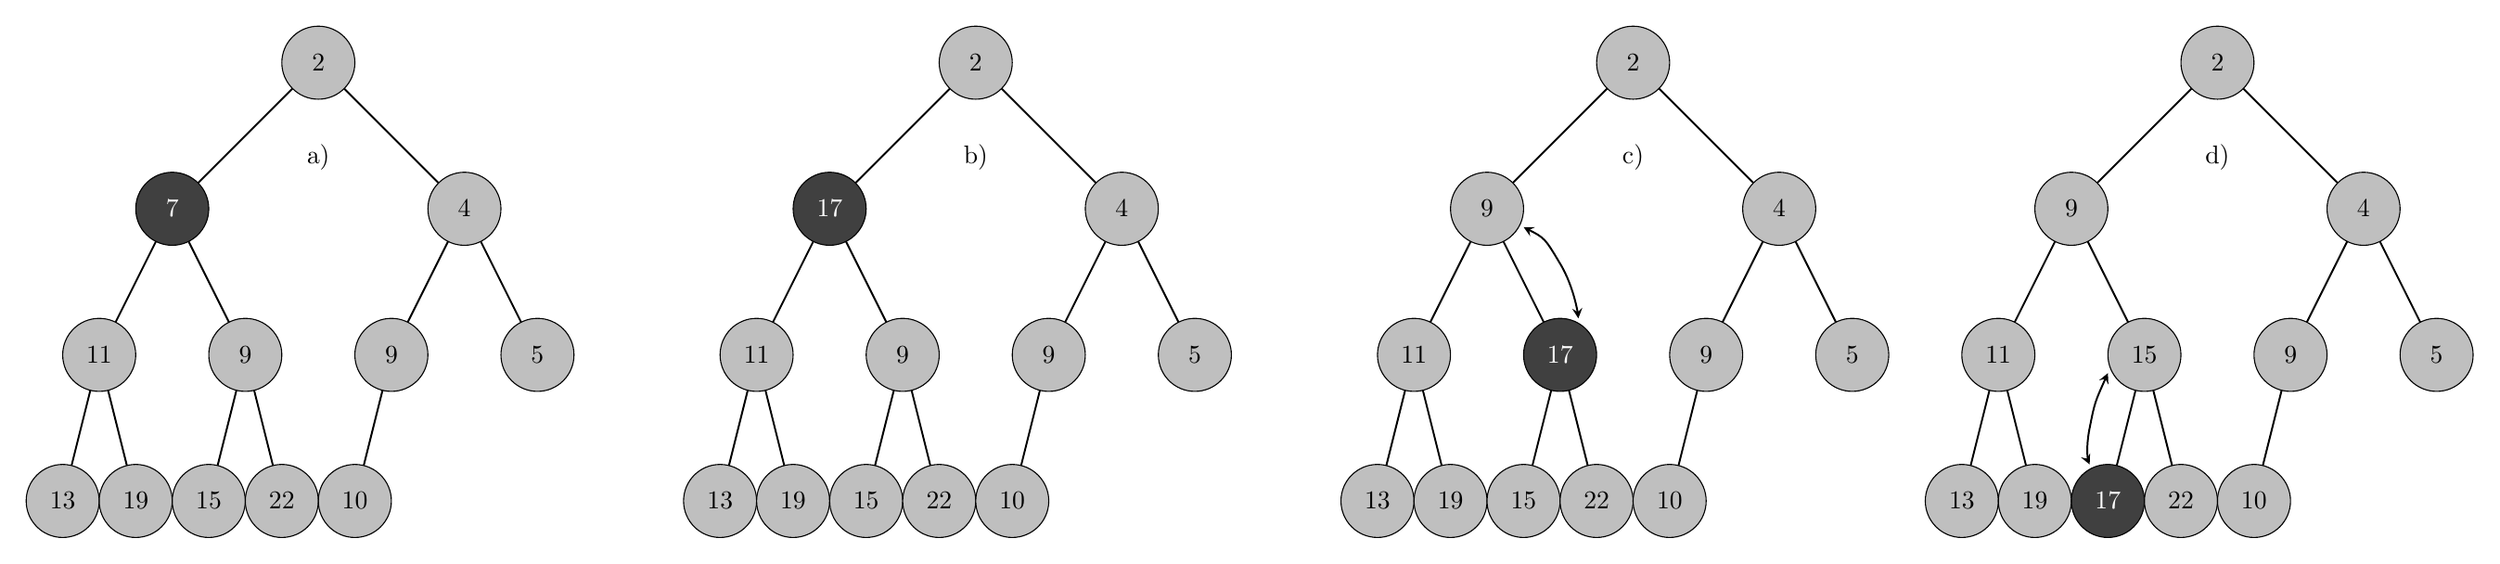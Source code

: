 \begin{tikzpicture}
\draw[line width=0.25mm] (-14,6.5) -- (-16,4.5); \draw[line width=0.25mm] (-14,6.5) -- (-12,4.5); \draw[line width=0.25mm] (-16,4.5) -- (-17,2.5); \draw[line width=0.25mm] (-16,4.5) -- (-15,2.5); \draw[line width=0.25mm] (-12,4.5) -- (-13,2.5); \draw[line width=0.25mm] (-12,4.5) -- (-11,2.5); \draw[line width=0.25mm] (-17.5,0.5) -- (-17,2.5); \draw[line width=0.25mm] (-14.5,0.5) -- (-15,2.5); \draw[line width=0.25mm] (-13.5,0.5) -- (-13,2.5); \draw[line width=0.25mm] (-16.5,0.5) -- (-17,2.5); \draw[line width=0.25mm] (-15.5,0.5) -- (-15,2.5);
\draw[fill=black!25]  (-14,6.5) ellipse (0.5 and 0.5) node {2} node [below=1cm] {a)}; \draw[fill=black!75]  (-16,4.5) ellipse (0.5 and 0.5) node {\color{white}7}; \draw[fill=black!25]  (-12,4.5) ellipse (0.5 and 0.5) node {4}; \draw[fill=black!25]  (-17,2.5) ellipse (0.5 and 0.5) node {11}; \draw[fill=black!25]  (-15,2.5) ellipse (0.5 and 0.5) node {9}; \draw[fill=black!25]  (-11,2.5) ellipse (0.5 and 0.5) node {5}; \draw[fill=black!25]  (-13,2.5) ellipse (0.5 and 0.5) node {9}; \draw[fill=black!25]  (-17.5,0.5) ellipse (0.5 and 0.5) node {13}; \draw[fill=black!25]  (-16.5,0.5) ellipse (0.5 and 0.5) node {19}; \draw[fill=black!25]  (-15.5,0.5) ellipse (0.5 and 0.5) node {15}; \draw[fill=black!25]  (-14.5,0.5) ellipse (0.5 and 0.5) node {22}; \draw[fill=black!25]  (-13.5,0.5) ellipse (0.5 and 0.5) node {10};
\draw[line width=0.25mm] (-5,6.5) -- (-7,4.5); \draw[line width=0.25mm] (-5,6.5) -- (-3,4.5); \draw[line width=0.25mm] (-7,4.5) -- (-8,2.5); \draw[line width=0.25mm] (-7,4.5) -- (-6,2.5); \draw[line width=0.25mm] (-3,4.5) -- (-4,2.5); \draw[line width=0.25mm] (-3,4.5) -- (-2,2.5); \draw[line width=0.25mm] (-8.5,0.5) -- (-8,2.5); \draw[line width=0.25mm] (-5.5,0.5) -- (-6,2.5); \draw[line width=0.25mm] (-4.5,0.5) -- (-4,2.5); \draw[line width=0.25mm] (-7.5,0.5) -- (-8,2.5); \draw[line width=0.25mm] (-6.5,0.5) -- (-6,2.5); \draw[fill=black!25]  (-5,6.5) ellipse (0.5 and 0.5) node {2} node [below=1cm] {b)}; \draw[fill=black!75]  (-7,4.5) ellipse (0.5 and 0.5) node {\color{white}17}; \draw[fill=black!25]  (-3,4.5) ellipse (0.5 and 0.5) node {4}; \draw[fill=black!25]  (-8,2.5) ellipse (0.5 and 0.5) node {11}; \draw[fill=black!25]  (-6,2.5) ellipse (0.5 and 0.5) node {9}; \draw[fill=black!25]  (-2,2.5) ellipse (0.5 and 0.5) node {5}; \draw[fill=black!25]  (-4,2.5) ellipse (0.5 and 0.5) node {9}; \draw[fill=black!25]  (-8.5,0.5) ellipse (0.5 and 0.5) node {13}; \draw[fill=black!25]  (-7.5,0.5) ellipse (0.5 and 0.5) node {19}; \draw[fill=black!25]  (-6.5,0.5) ellipse (0.5 and 0.5) node {15}; \draw[fill=black!25]  (-5.5,0.5) ellipse (0.5 and 0.5) node {22}; \draw[fill=black!25]  (-4.5,0.5) ellipse (0.5 and 0.5) node {10};
\draw[line width=0.25mm] (4,6.5) -- (2,4.5); \draw[line width=0.25mm] (4,6.5) -- (6,4.5); \draw[line width=0.25mm] (2,4.5) -- (1,2.5); \draw[line width=0.25mm] (2,4.5) -- (3,2.5); \draw[line width=0.25mm] (6,4.5) -- (5,2.5); \draw[line width=0.25mm] (6,4.5) -- (7,2.5); \draw[line width=0.25mm] (0.5,0.5) -- (1,2.5); \draw[line width=0.25mm] (3.5,0.5) -- (3,2.5); \draw[line width=0.25mm] (4.5,0.5) -- (5,2.5); \draw[line width=0.25mm] (1.5,0.5) -- (1,2.5); \draw[line width=0.25mm] (2.5,0.5) -- (3,2.5); \draw[fill=black!25]  (4,6.5) ellipse (0.5 and 0.5) node {2} node [below=1cm] {c)}; \draw[fill=black!25]  (2,4.5) ellipse (0.5 and 0.5) node {9}; \draw[fill=black!25]  (6,4.5) ellipse (0.5 and 0.5) node {4}; \draw[fill=black!25]  (1,2.5) ellipse (0.5 and 0.5) node {11}; \draw[fill=black!75]  (3,2.5) ellipse (0.5 and 0.5) node {\color{white}17}; \draw[fill=black!25]  (7,2.5) ellipse (0.5 and 0.5) node {5}; \draw[fill=black!25]  (5,2.5) ellipse (0.5 and 0.5) node {9}; \draw[fill=black!25]  (0.5,0.5) ellipse (0.5 and 0.5) node {13}; \draw[fill=black!25]  (1.5,0.5) ellipse (0.5 and 0.5) node {19}; \draw[fill=black!25]  (2.5,0.5) ellipse (0.5 and 0.5) node {15}; \draw[fill=black!25]  (3.5,0.5) ellipse (0.5 and 0.5) node {22}; \draw[fill=black!25]  (4.5,0.5) ellipse (0.5 and 0.5) node {10};
\draw[stealth-stealth, line width=.25mm]  plot[smooth, tension=1] coordinates {(2.5,4.25) (3,3.75) (3.25,3)};
\draw[line width=0.25mm] (12,6.5) -- (10,4.5); \draw[line width=0.25mm] (12,6.5) -- (14,4.5); \draw[line width=0.25mm] (10,4.5) -- (9,2.5); \draw[line width=0.25mm] (10,4.5) -- (11,2.5); \draw[line width=0.25mm] (14,4.5) -- (13,2.5); \draw[line width=0.25mm] (14,4.5) -- (15,2.5); \draw[line width=0.25mm] (8.5,0.5) -- (9,2.5); \draw[line width=0.25mm] (11.5,0.5) -- (11,2.5); \draw[line width=0.25mm] (12.5,0.5) -- (13,2.5); \draw[line width=0.25mm] (9.5,0.5) -- (9,2.5); \draw[line width=0.25mm] (10.5,0.5) -- (11,2.5); \draw[fill=black!25]  (12,6.5) ellipse (0.5 and 0.5) node {2} node [below=1cm] {d)}; \draw[fill=black!25]  (10,4.5) ellipse (0.5 and 0.5) node {9}; \draw[fill=black!25]  (14,4.5) ellipse (0.5 and 0.5) node {4}; \draw[fill=black!25]  (9,2.5) ellipse (0.5 and 0.5) node {11}; \draw[fill=black!25]  (11,2.5) ellipse (0.5 and 0.5) node {15}; \draw[fill=black!25]  (15,2.5) ellipse (0.5 and 0.5) node {5}; \draw[fill=black!25]  (13,2.5) ellipse (0.5 and 0.5) node {9}; \draw[fill=black!25]  (8.5,0.5) ellipse (0.5 and 0.5) node {13}; \draw[fill=black!25]  (9.5,0.5) ellipse (0.5 and 0.5) node {19}; \draw[fill=black!75]  (10.5,0.5) ellipse (0.5 and 0.5) node {\color{white}17}; \draw[fill=black!25]  (11.5,0.5) ellipse (0.5 and 0.5) node {22}; \draw[fill=black!25]  (12.5,0.5) ellipse (0.5 and 0.5) node {10};
\draw[stealth-stealth, line width=.25mm]  plot[smooth, tension=1] coordinates {(10.5,2.25) (10.25,1.5) (10.25,1)}; \end{tikzpicture}